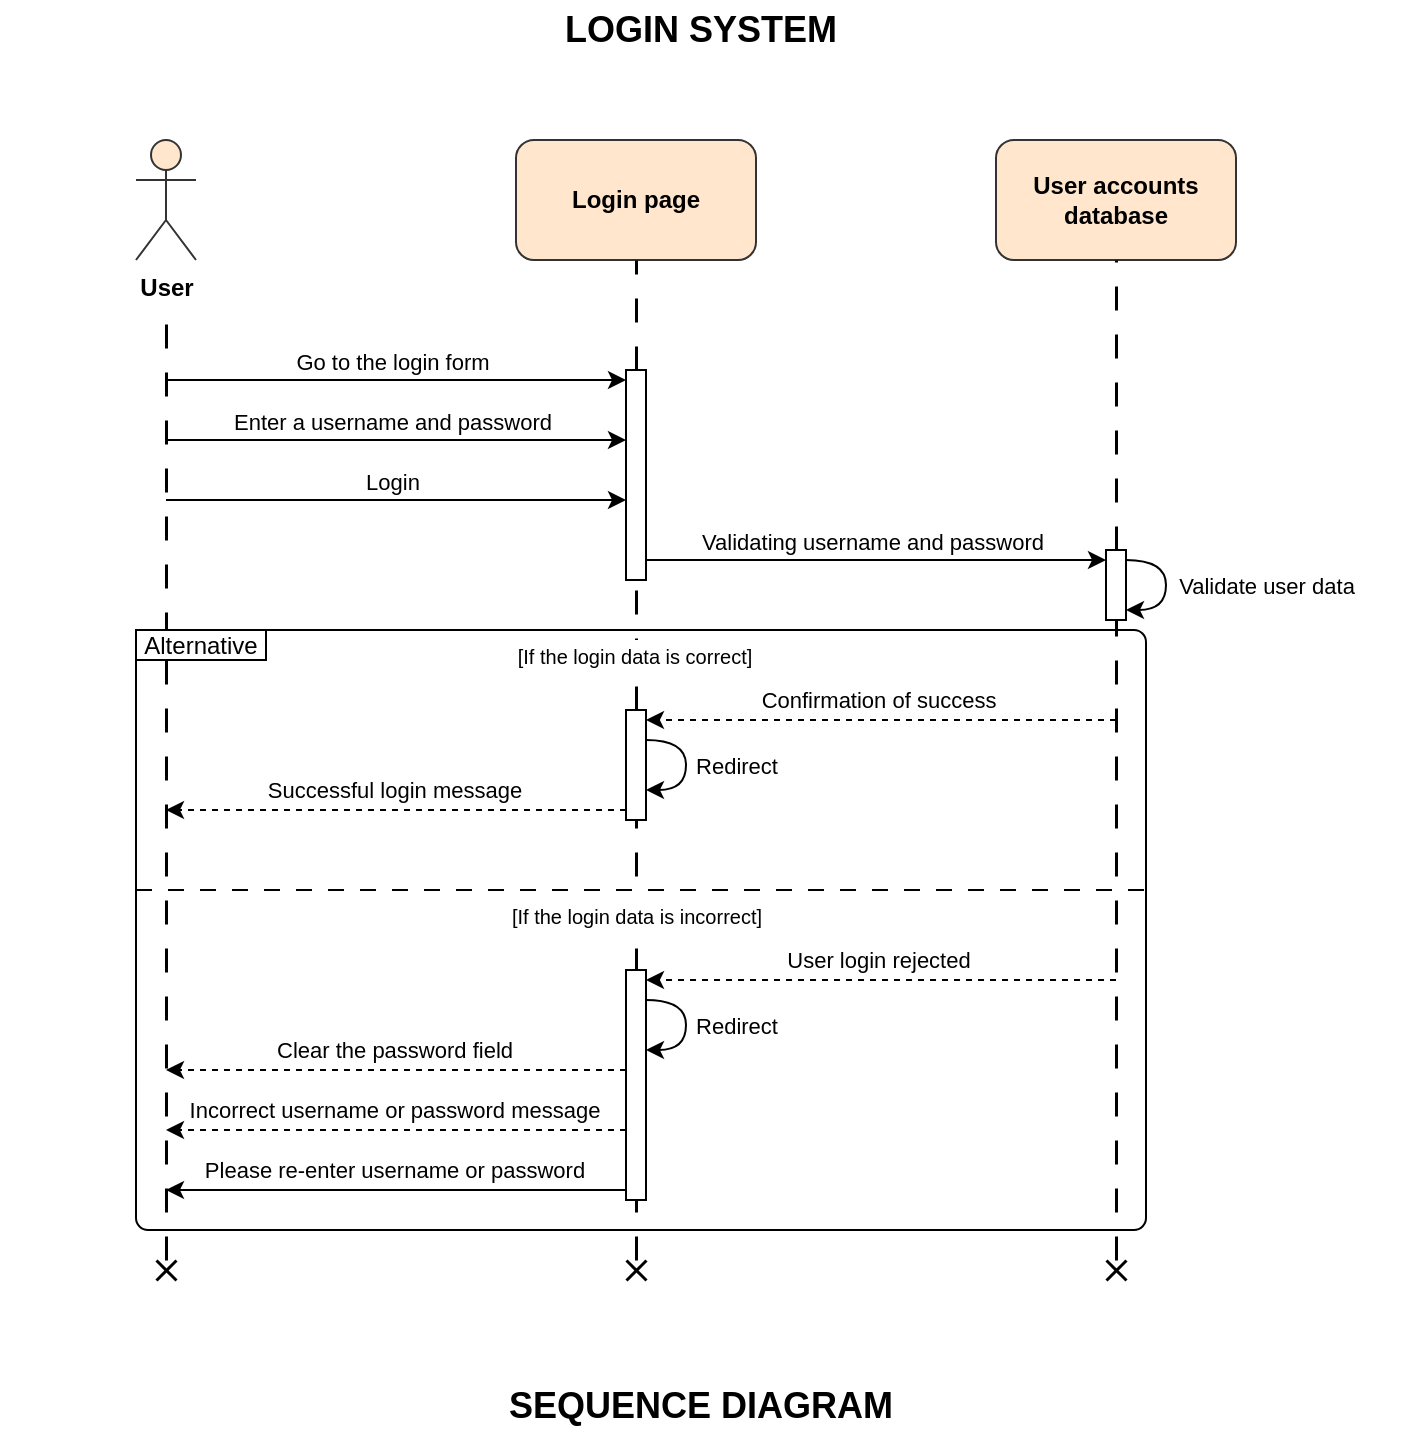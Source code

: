 <mxfile version="21.8.2" type="google">
  <diagram name="Страница — 1" id="ETq9ei3ZeLypAK7gigyU">
    <mxGraphModel grid="1" page="1" gridSize="10" guides="1" tooltips="1" connect="1" arrows="1" fold="1" pageScale="1" pageWidth="700" pageHeight="720" math="0" shadow="0">
      <root>
        <mxCell id="0" />
        <mxCell id="1" parent="0" />
        <mxCell id="VlHnpmclqykrQapMtGoG-1" value="" style="endArrow=none;dashed=1;html=1;rounded=0;strokeWidth=1.5;endSize=6;entryX=0.5;entryY=1;entryDx=0;entryDy=0;dashPattern=8 8;" edge="1" parent="1" target="VlHnpmclqykrQapMtGoG-29">
          <mxGeometry width="50" height="50" relative="1" as="geometry">
            <mxPoint x="318" y="630" as="sourcePoint" />
            <mxPoint x="318" y="290" as="targetPoint" />
          </mxGeometry>
        </mxCell>
        <mxCell id="VlHnpmclqykrQapMtGoG-2" value="" style="endArrow=none;dashed=1;html=1;rounded=0;strokeWidth=1.5;endSize=6;dashPattern=8 8;" edge="1" parent="1">
          <mxGeometry width="50" height="50" relative="1" as="geometry">
            <mxPoint x="83" y="630" as="sourcePoint" />
            <mxPoint x="83" y="150" as="targetPoint" />
          </mxGeometry>
        </mxCell>
        <mxCell id="VlHnpmclqykrQapMtGoG-3" value="User" style="shape=umlActor;verticalLabelPosition=bottom;verticalAlign=top;html=1;outlineConnect=0;fillColor=#ffe6cc;strokeColor=#333333;fontStyle=1" vertex="1" parent="1">
          <mxGeometry x="68" y="70" width="30" height="60" as="geometry" />
        </mxCell>
        <mxCell id="VlHnpmclqykrQapMtGoG-4" value="Login page" style="rounded=1;whiteSpace=wrap;html=1;fillColor=#ffe6cc;strokeColor=#333333;fontStyle=1" vertex="1" parent="1">
          <mxGeometry x="258" y="70" width="120" height="60" as="geometry" />
        </mxCell>
        <mxCell id="VlHnpmclqykrQapMtGoG-5" value="User accounts database" style="rounded=1;whiteSpace=wrap;html=1;fillColor=#ffe6cc;strokeColor=#333333;fontStyle=1" vertex="1" parent="1">
          <mxGeometry x="498" y="70" width="120" height="60" as="geometry" />
        </mxCell>
        <mxCell id="VlHnpmclqykrQapMtGoG-6" value="" style="endArrow=none;dashed=1;html=1;rounded=0;strokeWidth=1.5;endSize=6;entryX=0.5;entryY=1;entryDx=0;entryDy=0;dashPattern=8 8;" edge="1" parent="1" source="VlHnpmclqykrQapMtGoG-15" target="VlHnpmclqykrQapMtGoG-4">
          <mxGeometry width="50" height="50" relative="1" as="geometry">
            <mxPoint x="318" y="650" as="sourcePoint" />
            <mxPoint x="313" y="155" as="targetPoint" />
          </mxGeometry>
        </mxCell>
        <mxCell id="VlHnpmclqykrQapMtGoG-7" value="" style="endArrow=none;dashed=1;html=1;rounded=0;strokeWidth=1.5;endSize=6;entryX=0.5;entryY=1;entryDx=0;entryDy=0;dashPattern=8 8;" edge="1" parent="1" source="VlHnpmclqykrQapMtGoG-19" target="VlHnpmclqykrQapMtGoG-5">
          <mxGeometry width="50" height="50" relative="1" as="geometry">
            <mxPoint x="558" y="650" as="sourcePoint" />
            <mxPoint x="608" y="140" as="targetPoint" />
          </mxGeometry>
        </mxCell>
        <mxCell id="VlHnpmclqykrQapMtGoG-8" value="" style="endArrow=classic;html=1;rounded=0;" edge="1" parent="1">
          <mxGeometry width="50" height="50" relative="1" as="geometry">
            <mxPoint x="83" y="220" as="sourcePoint" />
            <mxPoint x="313" y="220" as="targetPoint" />
          </mxGeometry>
        </mxCell>
        <mxCell id="VlHnpmclqykrQapMtGoG-9" value="Enter a username and password" style="edgeLabel;html=1;align=center;verticalAlign=middle;resizable=0;points=[];" connectable="0" vertex="1" parent="VlHnpmclqykrQapMtGoG-8">
          <mxGeometry x="0.023" y="7" relative="1" as="geometry">
            <mxPoint x="-5" y="-2" as="offset" />
          </mxGeometry>
        </mxCell>
        <mxCell id="VlHnpmclqykrQapMtGoG-10" value="" style="endArrow=classic;html=1;rounded=0;" edge="1" parent="1">
          <mxGeometry width="50" height="50" relative="1" as="geometry">
            <mxPoint x="83" y="250" as="sourcePoint" />
            <mxPoint x="313" y="250" as="targetPoint" />
          </mxGeometry>
        </mxCell>
        <mxCell id="VlHnpmclqykrQapMtGoG-11" value="Login" style="edgeLabel;html=1;align=center;verticalAlign=middle;resizable=0;points=[];" connectable="0" vertex="1" parent="VlHnpmclqykrQapMtGoG-10">
          <mxGeometry x="0.023" y="7" relative="1" as="geometry">
            <mxPoint x="-5" y="-2" as="offset" />
          </mxGeometry>
        </mxCell>
        <mxCell id="VlHnpmclqykrQapMtGoG-12" value="" style="endArrow=classic;html=1;rounded=0;" edge="1" parent="1">
          <mxGeometry width="50" height="50" relative="1" as="geometry">
            <mxPoint x="83" y="190" as="sourcePoint" />
            <mxPoint x="313" y="190" as="targetPoint" />
          </mxGeometry>
        </mxCell>
        <mxCell id="VlHnpmclqykrQapMtGoG-13" value="Go to the login form" style="edgeLabel;html=1;align=center;verticalAlign=middle;resizable=0;points=[];" connectable="0" vertex="1" parent="VlHnpmclqykrQapMtGoG-12">
          <mxGeometry x="0.023" y="7" relative="1" as="geometry">
            <mxPoint x="-5" y="-2" as="offset" />
          </mxGeometry>
        </mxCell>
        <mxCell id="VlHnpmclqykrQapMtGoG-14" value="" style="endArrow=none;dashed=1;html=1;rounded=0;strokeWidth=1.5;endSize=6;entryX=0.5;entryY=1;entryDx=0;entryDy=0;dashPattern=8 8;" edge="1" parent="1" source="VlHnpmclqykrQapMtGoG-29" target="VlHnpmclqykrQapMtGoG-15">
          <mxGeometry width="50" height="50" relative="1" as="geometry">
            <mxPoint x="318" y="650" as="sourcePoint" />
            <mxPoint x="318" y="130" as="targetPoint" />
          </mxGeometry>
        </mxCell>
        <mxCell id="VlHnpmclqykrQapMtGoG-15" value="" style="rounded=0;whiteSpace=wrap;html=1;" vertex="1" parent="1">
          <mxGeometry x="313" y="185" width="10" height="105" as="geometry" />
        </mxCell>
        <mxCell id="VlHnpmclqykrQapMtGoG-16" value="" style="endArrow=classic;html=1;rounded=0;" edge="1" parent="1">
          <mxGeometry width="50" height="50" relative="1" as="geometry">
            <mxPoint x="323" y="280" as="sourcePoint" />
            <mxPoint x="553" y="280" as="targetPoint" />
          </mxGeometry>
        </mxCell>
        <mxCell id="VlHnpmclqykrQapMtGoG-17" value="Validating username and password" style="edgeLabel;html=1;align=center;verticalAlign=middle;resizable=0;points=[];" connectable="0" vertex="1" parent="VlHnpmclqykrQapMtGoG-16">
          <mxGeometry x="0.023" y="7" relative="1" as="geometry">
            <mxPoint x="-5" y="-2" as="offset" />
          </mxGeometry>
        </mxCell>
        <mxCell id="VlHnpmclqykrQapMtGoG-18" value="" style="endArrow=none;dashed=1;html=1;rounded=0;strokeWidth=1.5;endSize=6;entryX=0.5;entryY=1;entryDx=0;entryDy=0;dashPattern=8 8;" edge="1" parent="1" target="VlHnpmclqykrQapMtGoG-19">
          <mxGeometry width="50" height="50" relative="1" as="geometry">
            <mxPoint x="558" y="630" as="sourcePoint" />
            <mxPoint x="558" y="130" as="targetPoint" />
          </mxGeometry>
        </mxCell>
        <mxCell id="VlHnpmclqykrQapMtGoG-19" value="" style="rounded=0;whiteSpace=wrap;html=1;" vertex="1" parent="1">
          <mxGeometry x="553" y="275" width="10" height="35" as="geometry" />
        </mxCell>
        <mxCell id="VlHnpmclqykrQapMtGoG-20" value="" style="curved=1;endArrow=classic;html=1;rounded=0;" edge="1" parent="1">
          <mxGeometry width="50" height="50" relative="1" as="geometry">
            <mxPoint x="563" y="280" as="sourcePoint" />
            <mxPoint x="563" y="305" as="targetPoint" />
            <Array as="points">
              <mxPoint x="583" y="280" />
              <mxPoint x="583" y="305" />
            </Array>
          </mxGeometry>
        </mxCell>
        <mxCell id="VlHnpmclqykrQapMtGoG-21" value="Validate user data" style="edgeLabel;html=1;align=center;verticalAlign=middle;resizable=0;points=[];" connectable="0" vertex="1" parent="VlHnpmclqykrQapMtGoG-20">
          <mxGeometry x="-0.037" y="4" relative="1" as="geometry">
            <mxPoint x="46" y="1" as="offset" />
          </mxGeometry>
        </mxCell>
        <mxCell id="VlHnpmclqykrQapMtGoG-22" value="" style="rounded=1;whiteSpace=wrap;html=1;arcSize=2;fillColor=none;" vertex="1" parent="1">
          <mxGeometry x="68" y="315" width="505" height="300" as="geometry" />
        </mxCell>
        <mxCell id="VlHnpmclqykrQapMtGoG-23" value="Alternative" style="rounded=1;whiteSpace=wrap;html=1;arcSize=0;glass=0;shadow=0;" vertex="1" parent="1">
          <mxGeometry x="68" y="315" width="65" height="15" as="geometry" />
        </mxCell>
        <mxCell id="VlHnpmclqykrQapMtGoG-24" value="[If the login data is correct]" style="text;html=1;strokeColor=none;fillColor=default;align=center;verticalAlign=middle;whiteSpace=wrap;rounded=0;fontSize=10;" vertex="1" parent="1">
          <mxGeometry x="238.31" y="320" width="159.37" height="15" as="geometry" />
        </mxCell>
        <mxCell id="VlHnpmclqykrQapMtGoG-25" value="[If the login data is incorrect]" style="text;html=1;strokeColor=none;fillColor=#FFFFFF;align=center;verticalAlign=middle;whiteSpace=wrap;rounded=0;fontSize=10;" vertex="1" parent="1">
          <mxGeometry x="230.5" y="450" width="175" height="15" as="geometry" />
        </mxCell>
        <mxCell id="VlHnpmclqykrQapMtGoG-26" value="" style="endArrow=none;dashed=1;html=1;strokeWidth=1;rounded=0;entryX=1;entryY=0.5;entryDx=0;entryDy=0;dashPattern=8 8;exitX=0;exitY=0.5;exitDx=0;exitDy=0;" edge="1" parent="1">
          <mxGeometry width="50" height="50" relative="1" as="geometry">
            <mxPoint x="68" y="445" as="sourcePoint" />
            <mxPoint x="573" y="445" as="targetPoint" />
          </mxGeometry>
        </mxCell>
        <mxCell id="VlHnpmclqykrQapMtGoG-27" value="" style="endArrow=classic;html=1;rounded=0;dashed=1;" edge="1" parent="1">
          <mxGeometry width="50" height="50" relative="1" as="geometry">
            <mxPoint x="558" y="360" as="sourcePoint" />
            <mxPoint x="323" y="360" as="targetPoint" />
          </mxGeometry>
        </mxCell>
        <mxCell id="VlHnpmclqykrQapMtGoG-28" value="Сonfirmation of success" style="edgeLabel;html=1;align=center;verticalAlign=middle;resizable=0;points=[];" connectable="0" vertex="1" parent="VlHnpmclqykrQapMtGoG-27">
          <mxGeometry x="0.281" y="2" relative="1" as="geometry">
            <mxPoint x="31" y="-12" as="offset" />
          </mxGeometry>
        </mxCell>
        <mxCell id="VlHnpmclqykrQapMtGoG-29" value="" style="rounded=0;whiteSpace=wrap;html=1;" vertex="1" parent="1">
          <mxGeometry x="313" y="355" width="10" height="55" as="geometry" />
        </mxCell>
        <mxCell id="VlHnpmclqykrQapMtGoG-30" value="" style="curved=1;endArrow=classic;html=1;rounded=0;" edge="1" parent="1">
          <mxGeometry width="50" height="50" relative="1" as="geometry">
            <mxPoint x="323" y="370" as="sourcePoint" />
            <mxPoint x="323" y="395" as="targetPoint" />
            <Array as="points">
              <mxPoint x="343" y="370" />
              <mxPoint x="343" y="395" />
            </Array>
          </mxGeometry>
        </mxCell>
        <mxCell id="VlHnpmclqykrQapMtGoG-31" value="Redirect" style="edgeLabel;html=1;align=center;verticalAlign=middle;resizable=0;points=[];" connectable="0" vertex="1" parent="VlHnpmclqykrQapMtGoG-30">
          <mxGeometry x="-0.037" y="4" relative="1" as="geometry">
            <mxPoint x="21" y="1" as="offset" />
          </mxGeometry>
        </mxCell>
        <mxCell id="VlHnpmclqykrQapMtGoG-32" value="" style="endArrow=classic;html=1;rounded=0;dashed=1;" edge="1" parent="1">
          <mxGeometry width="50" height="50" relative="1" as="geometry">
            <mxPoint x="313" y="405" as="sourcePoint" />
            <mxPoint x="83" y="405" as="targetPoint" />
          </mxGeometry>
        </mxCell>
        <mxCell id="VlHnpmclqykrQapMtGoG-33" value="Successful login message" style="edgeLabel;html=1;align=center;verticalAlign=middle;resizable=0;points=[];" connectable="0" vertex="1" parent="VlHnpmclqykrQapMtGoG-32">
          <mxGeometry x="0.281" y="2" relative="1" as="geometry">
            <mxPoint x="31" y="-12" as="offset" />
          </mxGeometry>
        </mxCell>
        <mxCell id="VlHnpmclqykrQapMtGoG-34" value="" style="endArrow=classic;html=1;rounded=0;dashed=1;" edge="1" parent="1">
          <mxGeometry width="50" height="50" relative="1" as="geometry">
            <mxPoint x="558" y="490" as="sourcePoint" />
            <mxPoint x="323" y="490" as="targetPoint" />
          </mxGeometry>
        </mxCell>
        <mxCell id="VlHnpmclqykrQapMtGoG-35" value="User login rejected" style="edgeLabel;html=1;align=center;verticalAlign=middle;resizable=0;points=[];" connectable="0" vertex="1" parent="VlHnpmclqykrQapMtGoG-34">
          <mxGeometry x="0.281" y="2" relative="1" as="geometry">
            <mxPoint x="31" y="-12" as="offset" />
          </mxGeometry>
        </mxCell>
        <mxCell id="VlHnpmclqykrQapMtGoG-36" value="" style="rounded=0;whiteSpace=wrap;html=1;" vertex="1" parent="1">
          <mxGeometry x="313" y="485" width="10" height="115" as="geometry" />
        </mxCell>
        <mxCell id="VlHnpmclqykrQapMtGoG-37" value="" style="curved=1;endArrow=classic;html=1;rounded=0;" edge="1" parent="1">
          <mxGeometry width="50" height="50" relative="1" as="geometry">
            <mxPoint x="323" y="500" as="sourcePoint" />
            <mxPoint x="323" y="525" as="targetPoint" />
            <Array as="points">
              <mxPoint x="343" y="500" />
              <mxPoint x="343" y="525" />
            </Array>
          </mxGeometry>
        </mxCell>
        <mxCell id="VlHnpmclqykrQapMtGoG-38" value="Redirect" style="edgeLabel;html=1;align=center;verticalAlign=middle;resizable=0;points=[];" connectable="0" vertex="1" parent="VlHnpmclqykrQapMtGoG-37">
          <mxGeometry x="-0.037" y="4" relative="1" as="geometry">
            <mxPoint x="21" y="1" as="offset" />
          </mxGeometry>
        </mxCell>
        <mxCell id="VlHnpmclqykrQapMtGoG-39" value="" style="endArrow=classic;html=1;rounded=0;dashed=1;" edge="1" parent="1">
          <mxGeometry width="50" height="50" relative="1" as="geometry">
            <mxPoint x="313" y="535" as="sourcePoint" />
            <mxPoint x="83" y="535" as="targetPoint" />
          </mxGeometry>
        </mxCell>
        <mxCell id="VlHnpmclqykrQapMtGoG-40" value="Clear the password field" style="edgeLabel;html=1;align=center;verticalAlign=middle;resizable=0;points=[];" connectable="0" vertex="1" parent="VlHnpmclqykrQapMtGoG-39">
          <mxGeometry x="0.281" y="2" relative="1" as="geometry">
            <mxPoint x="31" y="-12" as="offset" />
          </mxGeometry>
        </mxCell>
        <mxCell id="VlHnpmclqykrQapMtGoG-41" value="" style="endArrow=classic;html=1;rounded=0;dashed=1;" edge="1" parent="1">
          <mxGeometry width="50" height="50" relative="1" as="geometry">
            <mxPoint x="313" y="565" as="sourcePoint" />
            <mxPoint x="83" y="565" as="targetPoint" />
          </mxGeometry>
        </mxCell>
        <mxCell id="VlHnpmclqykrQapMtGoG-42" value="Incorrect username or password message" style="edgeLabel;html=1;align=center;verticalAlign=middle;resizable=0;points=[];" connectable="0" vertex="1" parent="VlHnpmclqykrQapMtGoG-41">
          <mxGeometry x="0.281" y="2" relative="1" as="geometry">
            <mxPoint x="31" y="-12" as="offset" />
          </mxGeometry>
        </mxCell>
        <mxCell id="VlHnpmclqykrQapMtGoG-43" value="" style="endArrow=classic;html=1;rounded=0;" edge="1" parent="1">
          <mxGeometry width="50" height="50" relative="1" as="geometry">
            <mxPoint x="313" y="595" as="sourcePoint" />
            <mxPoint x="83" y="595" as="targetPoint" />
          </mxGeometry>
        </mxCell>
        <mxCell id="VlHnpmclqykrQapMtGoG-44" value="Please re-enter username or password" style="edgeLabel;html=1;align=center;verticalAlign=middle;resizable=0;points=[];" connectable="0" vertex="1" parent="VlHnpmclqykrQapMtGoG-43">
          <mxGeometry x="0.281" y="2" relative="1" as="geometry">
            <mxPoint x="31" y="-12" as="offset" />
          </mxGeometry>
        </mxCell>
        <mxCell id="VlHnpmclqykrQapMtGoG-45" value="" style="group" connectable="0" vertex="1" parent="1">
          <mxGeometry x="553" y="630" width="10" height="10" as="geometry" />
        </mxCell>
        <mxCell id="VlHnpmclqykrQapMtGoG-46" value="" style="endArrow=none;html=1;rounded=0;strokeWidth=1.5;" edge="1" parent="VlHnpmclqykrQapMtGoG-45">
          <mxGeometry width="50" height="50" relative="1" as="geometry">
            <mxPoint y="10" as="sourcePoint" />
            <mxPoint x="10" as="targetPoint" />
          </mxGeometry>
        </mxCell>
        <mxCell id="VlHnpmclqykrQapMtGoG-47" value="" style="endArrow=none;html=1;rounded=0;strokeWidth=1.5;" edge="1" parent="VlHnpmclqykrQapMtGoG-45">
          <mxGeometry width="50" height="50" relative="1" as="geometry">
            <mxPoint x="10" y="10" as="sourcePoint" />
            <mxPoint as="targetPoint" />
          </mxGeometry>
        </mxCell>
        <mxCell id="VlHnpmclqykrQapMtGoG-48" value="" style="group" connectable="0" vertex="1" parent="1">
          <mxGeometry x="78" y="630" width="10" height="10" as="geometry" />
        </mxCell>
        <mxCell id="VlHnpmclqykrQapMtGoG-49" value="" style="endArrow=none;html=1;rounded=0;strokeWidth=1.5;" edge="1" parent="VlHnpmclqykrQapMtGoG-48">
          <mxGeometry width="50" height="50" relative="1" as="geometry">
            <mxPoint y="10" as="sourcePoint" />
            <mxPoint x="10" as="targetPoint" />
          </mxGeometry>
        </mxCell>
        <mxCell id="VlHnpmclqykrQapMtGoG-50" value="" style="endArrow=none;html=1;rounded=0;strokeWidth=1.5;" edge="1" parent="VlHnpmclqykrQapMtGoG-48">
          <mxGeometry width="50" height="50" relative="1" as="geometry">
            <mxPoint x="10" y="10" as="sourcePoint" />
            <mxPoint as="targetPoint" />
          </mxGeometry>
        </mxCell>
        <mxCell id="VlHnpmclqykrQapMtGoG-51" value="" style="group" connectable="0" vertex="1" parent="1">
          <mxGeometry x="313" y="630" width="10" height="10" as="geometry" />
        </mxCell>
        <mxCell id="VlHnpmclqykrQapMtGoG-52" value="" style="endArrow=none;html=1;rounded=0;strokeWidth=1.5;" edge="1" parent="VlHnpmclqykrQapMtGoG-51">
          <mxGeometry width="50" height="50" relative="1" as="geometry">
            <mxPoint y="10" as="sourcePoint" />
            <mxPoint x="10" as="targetPoint" />
          </mxGeometry>
        </mxCell>
        <mxCell id="VlHnpmclqykrQapMtGoG-53" value="" style="endArrow=none;html=1;rounded=0;strokeWidth=1.5;" edge="1" parent="VlHnpmclqykrQapMtGoG-51">
          <mxGeometry width="50" height="50" relative="1" as="geometry">
            <mxPoint x="10" y="10" as="sourcePoint" />
            <mxPoint as="targetPoint" />
          </mxGeometry>
        </mxCell>
        <mxCell id="VlHnpmclqykrQapMtGoG-54" value="&lt;b style=&quot;font-size: 18px;&quot;&gt;LOGIN SYSTEM&lt;/b&gt;" style="text;html=1;strokeColor=none;fillColor=none;align=center;verticalAlign=middle;whiteSpace=wrap;rounded=0;fontSize=18;" vertex="1" parent="1">
          <mxGeometry x="258" y="5" width="185" height="20" as="geometry" />
        </mxCell>
        <mxCell id="VlHnpmclqykrQapMtGoG-55" value="SEQUENCE DIAGRAM" style="text;html=1;strokeColor=none;fillColor=none;align=center;verticalAlign=middle;whiteSpace=wrap;rounded=0;fontStyle=1;fontSize=18;" vertex="1" parent="1">
          <mxGeometry x="248" y="690" width="205" height="25" as="geometry" />
        </mxCell>
        <mxCell id="pD7Gw_tJWCjtBWXYgy1_-1" value="" style="swimlane;startSize=0;strokeColor=none;" vertex="1" parent="1">
          <mxGeometry width="700" height="720" as="geometry" />
        </mxCell>
      </root>
    </mxGraphModel>
  </diagram>
</mxfile>
